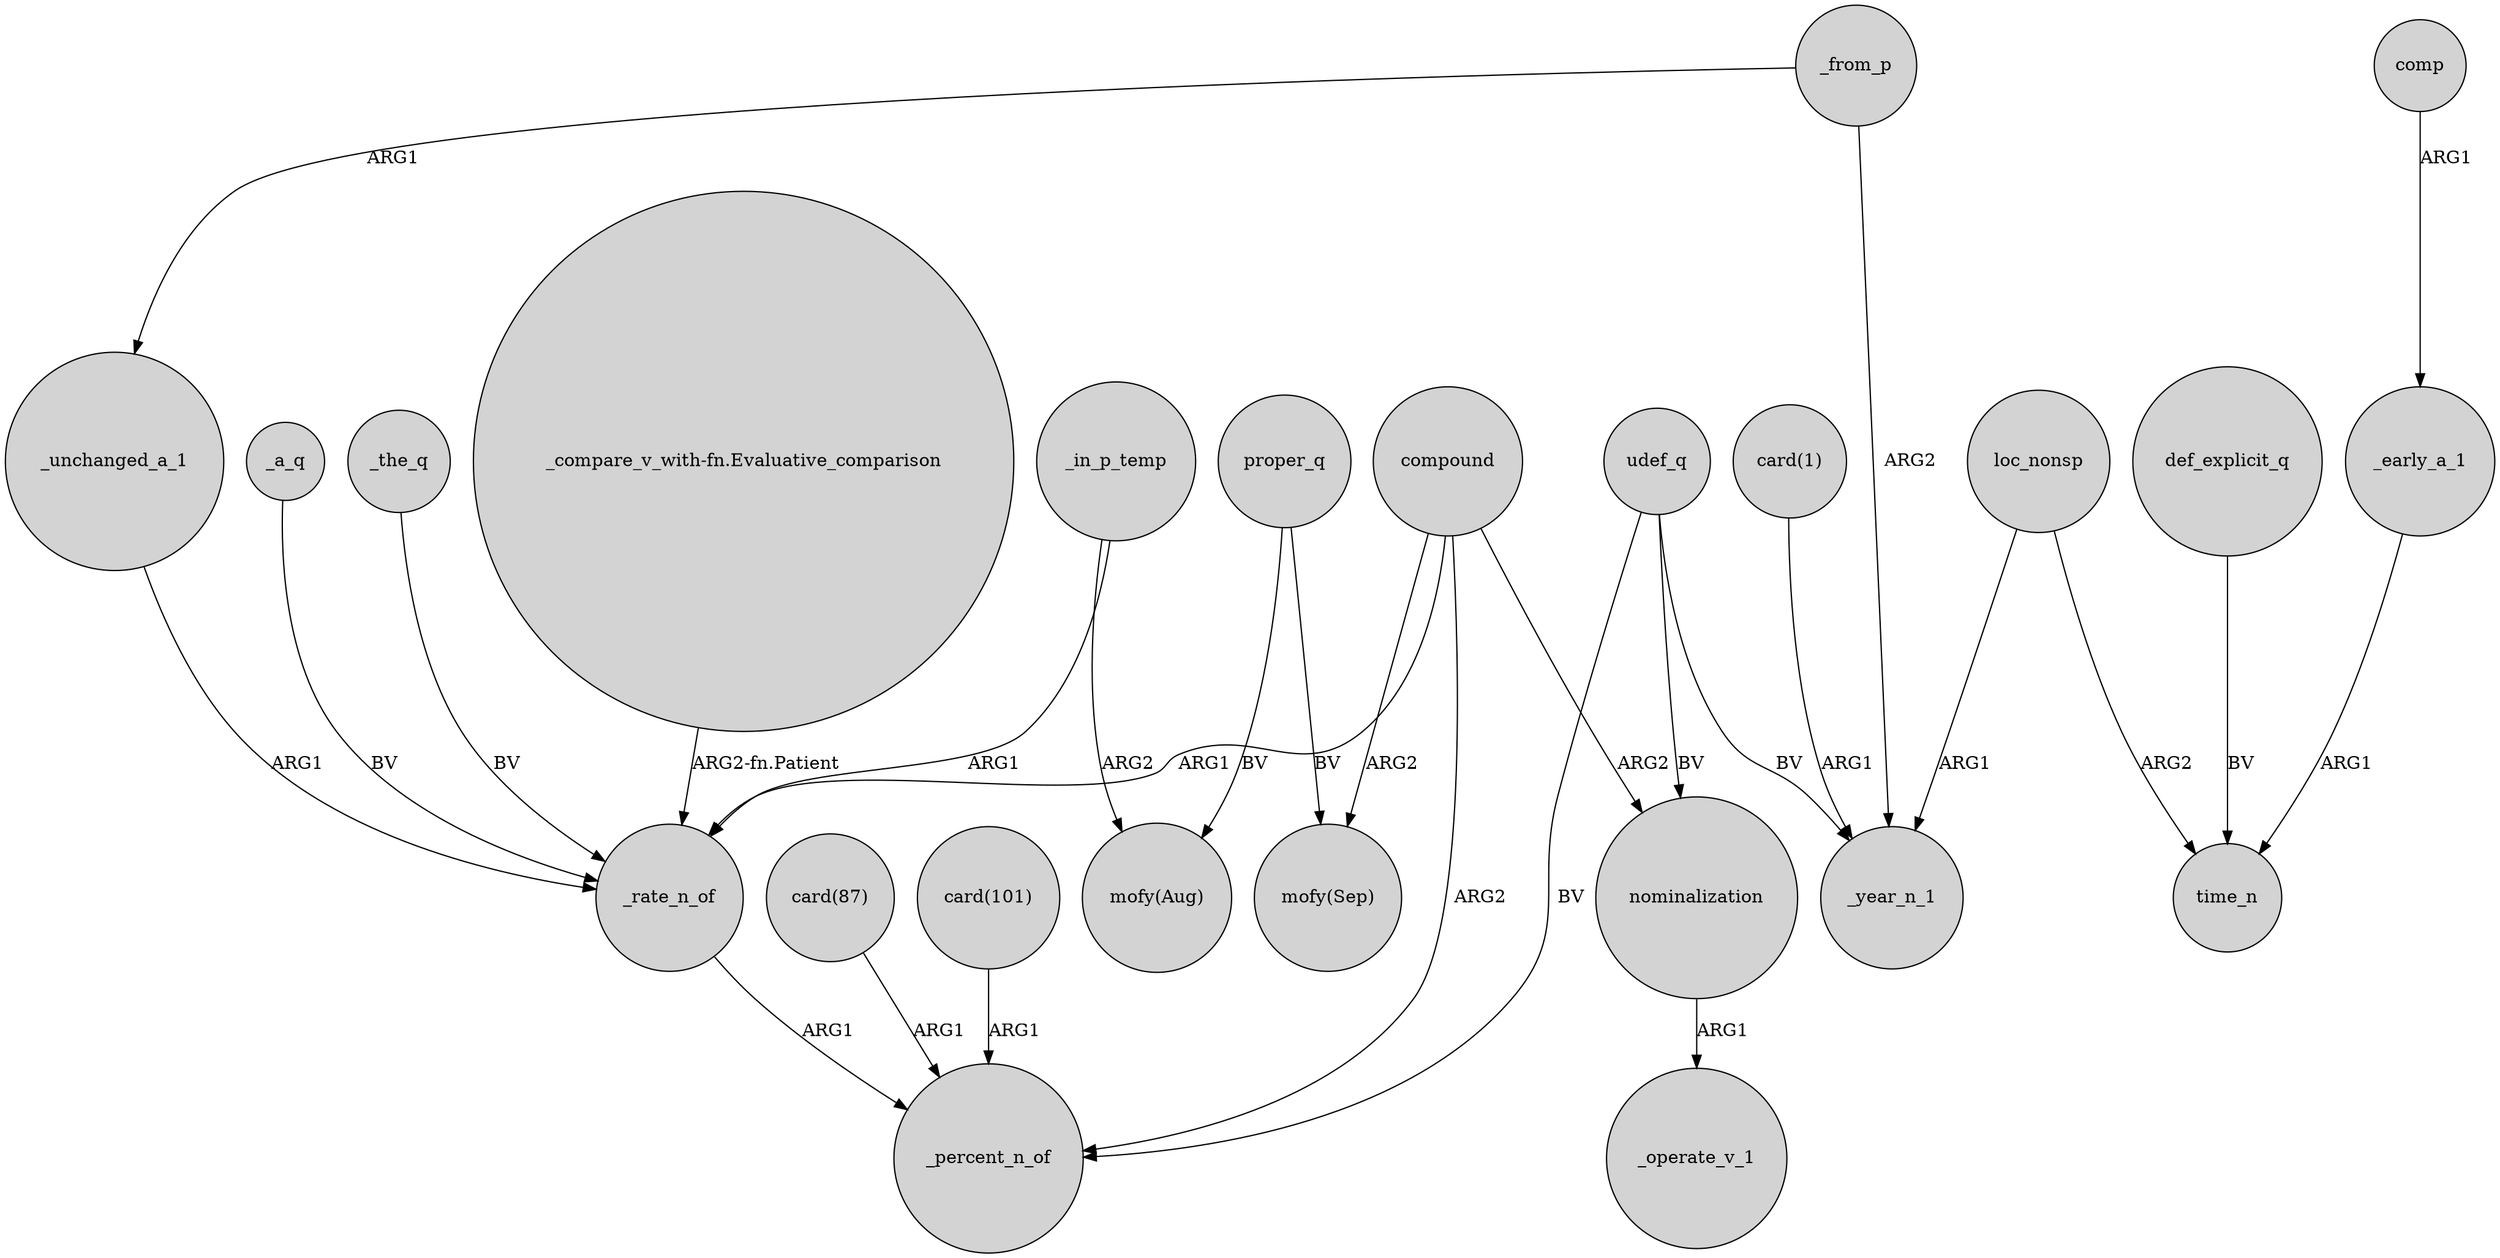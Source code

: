 digraph {
	node [shape=circle style=filled]
	_in_p_temp -> _rate_n_of [label=ARG1]
	nominalization -> _operate_v_1 [label=ARG1]
	_rate_n_of -> _percent_n_of [label=ARG1]
	def_explicit_q -> time_n [label=BV]
	loc_nonsp -> _year_n_1 [label=ARG1]
	"card(101)" -> _percent_n_of [label=ARG1]
	compound -> _rate_n_of [label=ARG1]
	compound -> nominalization [label=ARG2]
	proper_q -> "mofy(Sep)" [label=BV]
	_a_q -> _rate_n_of [label=BV]
	compound -> _percent_n_of [label=ARG2]
	_the_q -> _rate_n_of [label=BV]
	"_compare_v_with-fn.Evaluative_comparison" -> _rate_n_of [label="ARG2-fn.Patient"]
	_from_p -> _year_n_1 [label=ARG2]
	loc_nonsp -> time_n [label=ARG2]
	_in_p_temp -> "mofy(Aug)" [label=ARG2]
	_from_p -> _unchanged_a_1 [label=ARG1]
	proper_q -> "mofy(Aug)" [label=BV]
	_unchanged_a_1 -> _rate_n_of [label=ARG1]
	udef_q -> nominalization [label=BV]
	compound -> "mofy(Sep)" [label=ARG2]
	"card(1)" -> _year_n_1 [label=ARG1]
	_early_a_1 -> time_n [label=ARG1]
	udef_q -> _year_n_1 [label=BV]
	udef_q -> _percent_n_of [label=BV]
	"card(87)" -> _percent_n_of [label=ARG1]
	comp -> _early_a_1 [label=ARG1]
}

